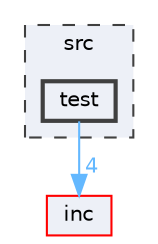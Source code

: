 digraph "src/test"
{
 // LATEX_PDF_SIZE
  bgcolor="transparent";
  edge [fontname=Helvetica,fontsize=10,labelfontname=Helvetica,labelfontsize=10];
  node [fontname=Helvetica,fontsize=10,shape=box,height=0.2,width=0.4];
  compound=true
  subgraph clusterdir_68267d1309a1af8e8297ef4c3efbcdba {
    graph [ bgcolor="#edf0f7", pencolor="grey25", label="src", fontname=Helvetica,fontsize=10 style="filled,dashed", URL="dir_68267d1309a1af8e8297ef4c3efbcdba.html",tooltip=""]
  dir_120ed4da3e3217b1e7fc0b4f48568e79 [label="test", fillcolor="#edf0f7", color="grey25", style="filled,bold", URL="dir_120ed4da3e3217b1e7fc0b4f48568e79.html",tooltip=""];
  }
  dir_bfccd401955b95cf8c75461437045ac0 [label="inc", fillcolor="#edf0f7", color="red", style="filled", URL="dir_bfccd401955b95cf8c75461437045ac0.html",tooltip=""];
  dir_120ed4da3e3217b1e7fc0b4f48568e79->dir_bfccd401955b95cf8c75461437045ac0 [headlabel="4", labeldistance=1.5 headhref="dir_000017_000004.html" href="dir_000017_000004.html" color="steelblue1" fontcolor="steelblue1"];
}
